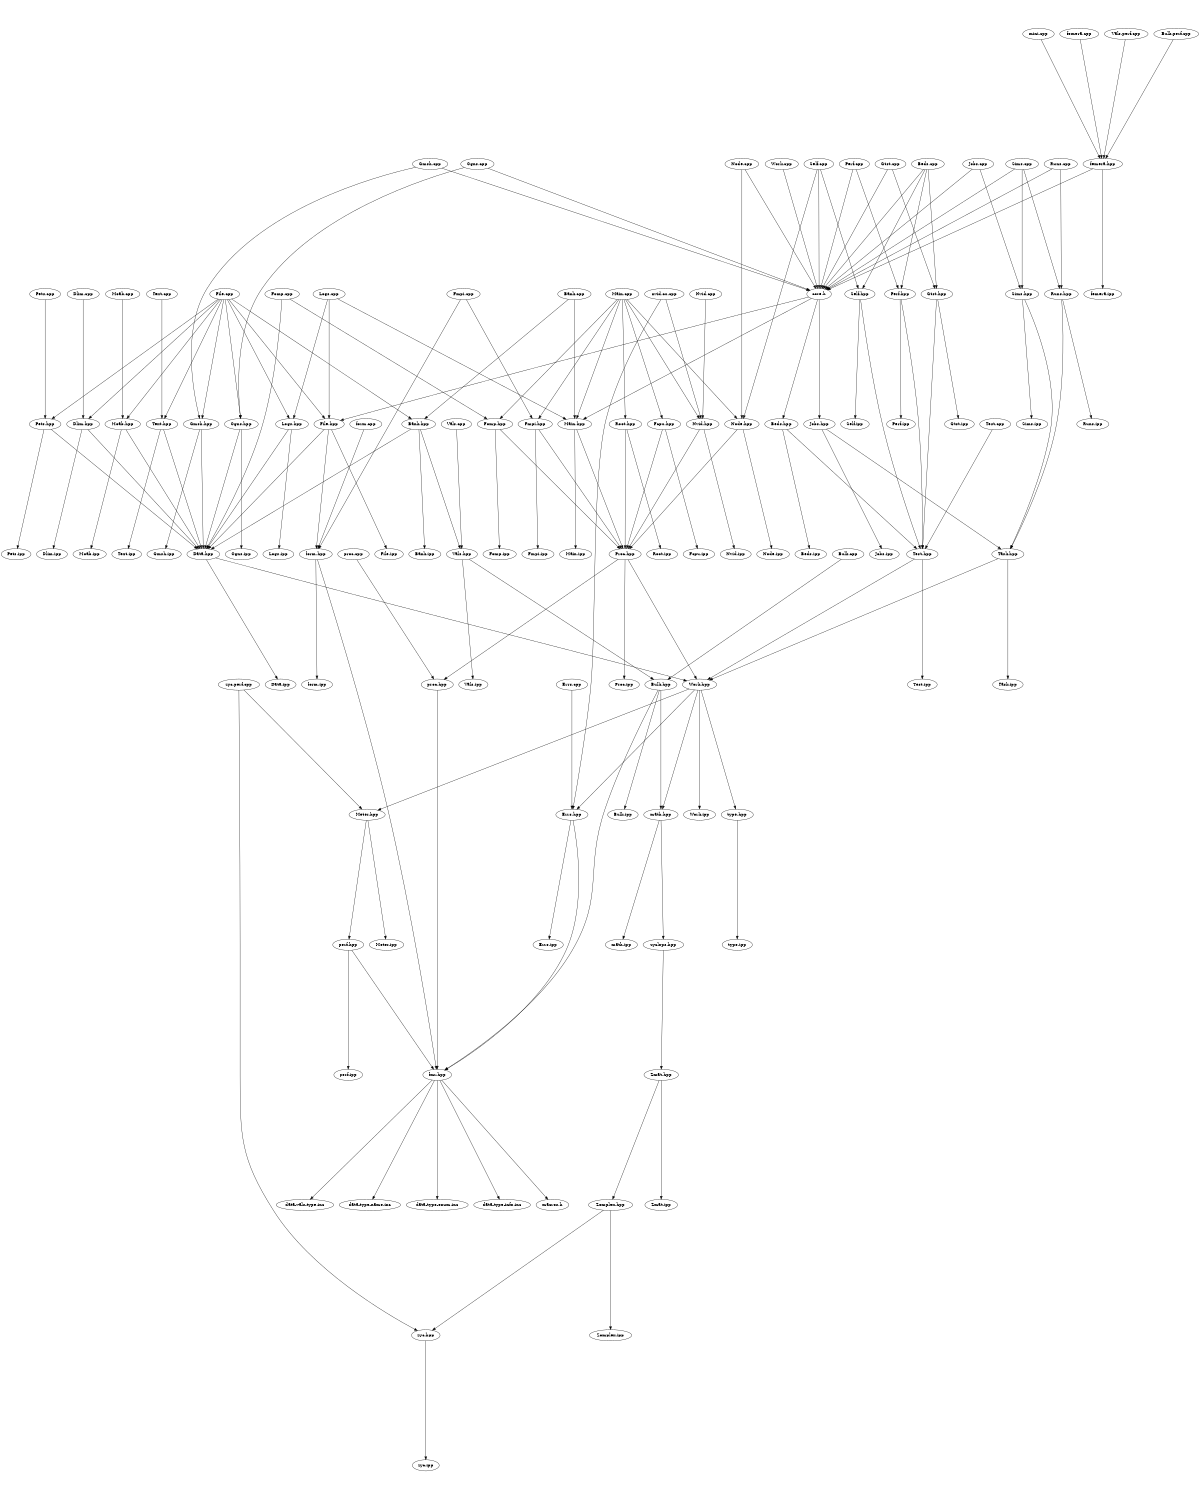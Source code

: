 digraph "source tree" {
    overlap=scale;
    size="8,10";
    ratio="fill";
    fontsize="16";
    fontname="Helvetica";
	clusterrank="local";
	"Self.hpp" -> "Self.ipp"
	"Meter.hpp" -> "Meter.ipp"
	"Pets.hpp" -> "Data.hpp"
	"Dlim.hpp" -> "Data.hpp"
	"Perf.cpp" -> "Perf.hpp"
	"core.h" -> "File.hpp"
	"Jobs.cpp" -> "core.h"
	"zyc.perf.cpp" -> "zyc.hpp"
	"Vals.hpp" -> "Vals.ipp"
	"Perf.hpp" -> "Test.hpp"
	"Zomplex.hpp" -> "zyc.hpp"
	"Fomp.cpp" -> "Data.hpp"
	"Gmsh.hpp" -> "Data.hpp"
	"math.hpp" -> "zyclops.hpp"
	"Node.cpp" -> "Node.hpp"
	"Beds.hpp" -> "Beds.ipp"
	"zyclops.hpp" -> "Zmat.hpp"
	"mini.cpp" -> "femera.hpp"
	"femera.cpp" -> "femera.hpp"
	"Meter.hpp" -> "perf.hpp"
	"Vals.hpp" -> "Bulk.hpp"
	"Cgns.hpp" -> "Cgns.ipp"
	"Logs.cpp" -> "File.hpp"
	"Fmpi.cpp" -> "Fmpi.hpp"
	"Bulk.hpp" -> "Bulk.ipp"
	"Jobs.hpp" -> "Jobs.ipp"
	"Beds.cpp" -> "Gtst.hpp"
	"Jobs.cpp" -> "Sims.hpp"
	"zyc.perf.cpp" -> "Meter.hpp"
	"femera.hpp" -> "core.h"
	"Gtst.cpp" -> "Gtst.hpp"
	"fmr.hpp" -> "macros.h"
	"proc.cpp" -> "proc.hpp"
	"Main.hpp" -> "Main.ipp"
	"Errs.cpp" -> "Errs.hpp"
	"nvid.cu.cpp" -> "Errs.hpp"
	"Vals.perf.cpp" -> "femera.hpp"
	"Sims.cpp" -> "core.h"
	"Gtst.hpp" -> "Test.hpp"
	"Sims.cpp" -> "Runs.hpp"
	"Main.cpp" -> "Main.hpp"
	"Gmsh.cpp" -> "core.h"
	"Proc.hpp" -> "Proc.ipp"
	"Main.cpp" -> "Fmpi.hpp"
	"Runs.cpp" -> "Runs.hpp"
	"File.cpp" -> "Logs.hpp"
	"math.hpp" -> "math.ipp"
	"Perf.hpp" -> "Perf.ipp"
	"Logs.hpp" -> "Data.hpp"
	"type.hpp" -> "type.ipp"
	"Zmat.hpp" -> "Zmat.ipp"
	"Bank.hpp" -> "Vals.hpp"
	"Self.cpp" -> "core.h"
	"Runs.hpp" -> "Runs.ipp"
	"Sims.hpp" -> "Sims.ipp"
	"Work.hpp" -> "math.hpp"
	"Test.cpp" -> "Test.hpp"
	"Node.hpp" -> "Node.ipp"
	"form.cpp" -> "form.hpp"
	"Beds.cpp" -> "Perf.hpp"
	"zyc.hpp" -> "zyc.ipp"
	"Pets.hpp" -> "Pets.ipp"
	"Logs.cpp" -> "Main.hpp"
	"Test.hpp" -> "Work.hpp"
	"Main.cpp" -> "Fomp.hpp"
	"Fcpu.hpp" -> "Fcpu.ipp"
	"Fmpi.hpp" -> "Fmpi.ipp"
	"Cgns.cpp" -> "core.h"
	"Dlim.cpp" -> "Dlim.hpp"
	"Proc.hpp" -> "Work.hpp"
	"File.cpp" -> "Pets.hpp"
	"Fmpi.hpp" -> "Proc.hpp"
	"Fmpi.cpp" -> "form.hpp"
	"Gmsh.cpp" -> "Gmsh.hpp"
	"File.cpp" -> "Bank.hpp"
	"femera.hpp" -> "femera.ipp"
	"Beds.cpp" -> "core.h"
	"Moab.hpp" -> "Data.hpp"
	"Beds.cpp" -> "Self.hpp"
	"Text.cpp" -> "Text.hpp"
	"core.h" -> "Jobs.hpp"
	"Text.hpp" -> "Data.hpp"
	"Work.cpp" -> "core.h"
	"Bulk.hpp" -> "fmr.hpp"
	"Bulk.perf.cpp" -> "femera.hpp"
	"Sims.cpp" -> "Sims.hpp"
	"Bank.hpp" -> "Bank.ipp"
	"File.cpp" -> "Dlim.hpp"
	"fmr.hpp" -> "data-vals-type.inc"
	"Fomp.cpp" -> "Fomp.hpp"
	"Cgns.hpp" -> "Data.hpp"
	"Self.cpp" -> "Self.hpp"
	"Work.hpp" -> "Meter.hpp"
	"Gtst.hpp" -> "Gtst.ipp"
	"Data.hpp" -> "Data.ipp"
	"Main.cpp" -> "Node.hpp"
	"fmr.hpp" -> "data-type-name.inc"
	"Work.hpp" -> "Errs.hpp"
	"Pets.cpp" -> "Pets.hpp"
	"Vals.cpp" -> "Vals.hpp"
	"Perf.cpp" -> "core.h"
	"Dlim.hpp" -> "Dlim.ipp"
	"form.hpp" -> "form.ipp"
	"Zmat.hpp" -> "Zomplex.hpp"
	"Task.hpp" -> "Work.hpp"
	"Main.cpp" -> "Root.hpp"
	"Proc.hpp" -> "proc.hpp"
	"Task.hpp" -> "Task.ipp"
	"Errs.hpp" -> "Errs.ipp"
	"Root.hpp" -> "Root.ipp"
	"Data.hpp" -> "Work.hpp"
	"proc.hpp" -> "fmr.hpp"
	"Gtst.cpp" -> "core.h"
	"Beds.hpp" -> "Test.hpp"
	"File.hpp" -> "Data.hpp"
	"Cgns.cpp" -> "Cgns.hpp"
	"File.cpp" -> "File.hpp"
	"File.cpp" -> "Moab.hpp"
	"Runs.hpp" -> "Task.hpp"
	"Sims.hpp" -> "Task.hpp"
	"Self.hpp" -> "Test.hpp"
	"Bank.cpp" -> "Main.hpp"
	"File.cpp" -> "Gmsh.hpp"
	"Zomplex.hpp" -> "Zomplex.ipp"
	"Bulk.cpp" -> "Bulk.hpp"
	"core.h" -> "Beds.hpp"
	"Fcpu.hpp" -> "Proc.hpp"
	"Main.hpp" -> "Proc.hpp"
	"File.cpp" -> "Text.hpp"
	"Jobs.hpp" -> "Task.hpp"
	"fmr.hpp" -> "data-type-enum.inc"
	"Work.hpp" -> "Work.ipp"
	"Work.hpp" -> "type.hpp"
	"Bank.cpp" -> "Bank.hpp"
	"Nvid.cpp" -> "Nvid.hpp"
	"Main.cpp" -> "Fcpu.hpp"
	"Fomp.hpp" -> "Proc.hpp"
	"Moab.hpp" -> "Moab.ipp"
	"Nvid.hpp" -> "Nvid.ipp"
	"Test.hpp" -> "Test.ipp"
	"Nvid.hpp" -> "Proc.hpp"
	"Gmsh.hpp" -> "Gmsh.ipp"
	"Node.cpp" -> "core.h"
	"Main.cpp" -> "Nvid.hpp"
	"Text.hpp" -> "Text.ipp"
	"core.h" -> "Main.hpp"
	"perf.hpp" -> "perf.ipp"
	"Logs.hpp" -> "Logs.ipp"
	"Runs.cpp" -> "core.h"
	"Errs.hpp" -> "fmr.hpp"
	"Bank.hpp" -> "Data.hpp"
	"Moab.cpp" -> "Moab.hpp"
	"Self.cpp" -> "Node.hpp"
	"perf.hpp" -> "fmr.hpp"
	"File.hpp" -> "form.hpp"
	"Node.hpp" -> "Proc.hpp"
	"File.hpp" -> "File.ipp"
	"File.cpp" -> "Cgns.hpp"
	"Root.hpp" -> "Proc.hpp"
	"fmr.hpp" -> "data-type-info.inc"
	"Bulk.hpp" -> "math.hpp"
	"nvid.cu.cpp" -> "Nvid.hpp"
	"Logs.cpp" -> "Logs.hpp"
	"form.hpp" -> "fmr.hpp"
	"Fomp.hpp" -> "Fomp.ipp"
}
